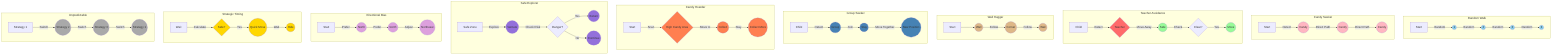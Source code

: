 graph TD
    subgraph Random Walk
        RW[Start] --> |Random| RW1((1))
        RW1 --> |Random| RW2((2))
        RW2 --> |Random| RW3((3))
        RW3 --> |Random| RW4((4))
        style RW1 fill:#87CEEB
        style RW2 fill:#87CEEB
        style RW3 fill:#87CEEB
        style RW4 fill:#87CEEB
    end

    subgraph Candy Seeker
        CS[Start] --> |Detect| CS1((Candy))
        CS1 --> |Direct Path| CS2((Candy))
        CS2 --> |Direct Path| CS3((Candy))
        style CS1 fill:#FFB6C1
        style CS2 fill:#FFB6C1
        style CS3 fill:#FFB6C1
    end

    subgraph Teacher Avoidance
        TA[Child] --> |Detect| TA1{Teacher}
        TA1 --> |Move Away| TA2((Safe))
        TA2 --> |Check| TA3{Clear?}
        TA3 --> |Yes| TA4((Move))
        style TA1 fill:#FF6B6B
        style TA2 fill:#98FB98
        style TA4 fill:#98FB98
    end

    subgraph Wall Hugger
        WH[Start] --> WH1((Wall))
        WH1 --> |Follow| WH2((Corner))
        WH2 --> |Follow| WH3((Wall))
        style WH1 fill:#DEB887
        style WH2 fill:#DEB887
        style WH3 fill:#DEB887
    end

    subgraph Group Seeker
        GS[Child] --> |Detect| GS1((Group))
        GS1 --> |Join| GS2((Stay))
        GS2 --> |Move Together| GS3((New Position))
        style GS1 fill:#4682B4
        style GS2 fill:#4682B4
        style GS3 fill:#4682B4
    end

    subgraph Candy Hoarder
        CH[Start] --> |Scan| CH1{High Candy Area}
        CH1 --> |Move to| CH2((Collect))
        CH2 --> |Stay| CH3((Collect More))
        style CH1 fill:#FF7F50
        style CH2 fill:#FF7F50
        style CH3 fill:#FF7F50
    end

    subgraph Safe Explorer
        SE[Safe Zone] --> |Explore| SE1((Venture))
        SE1 --> |Check Risk| SE2{Danger?}
        SE2 --> |Yes| SE3((Return))
        SE2 --> |No| SE4((Continue))
        style SE1 fill:#9370DB
        style SE3 fill:#9370DB
        style SE4 fill:#9370DB
    end

    subgraph Directional Bias
        DB[Start] --> |Prefer| DB1((North))
        DB1 --> |Prefer| DB2((North))
        DB2 --> |Adjust| DB3((Northeast))
        style DB1 fill:#DDA0DD
        style DB2 fill:#DDA0DD
        style DB3 fill:#DDA0DD
    end

    subgraph Strategic Timing
        ST[Wait] --> |Calculate| ST1{Safe?}
        ST1 --> |Yes| ST2((Quick Move))
        ST2 --> |Wait| ST3((Hide))
        style ST1 fill:#FFD700
        style ST2 fill:#FFD700
        style ST3 fill:#FFD700
    end

    subgraph Unpredictable
        UP[Strategy 1] --> |Switch| UP1((Strategy 2))
        UP1 --> |Switch| UP2((Strategy 3))
        UP2 --> |Switch| UP3((Strategy 1))
        style UP1 fill:#A9A9A9
        style UP2 fill:#A9A9A9
        style UP3 fill:#A9A9A9
    end